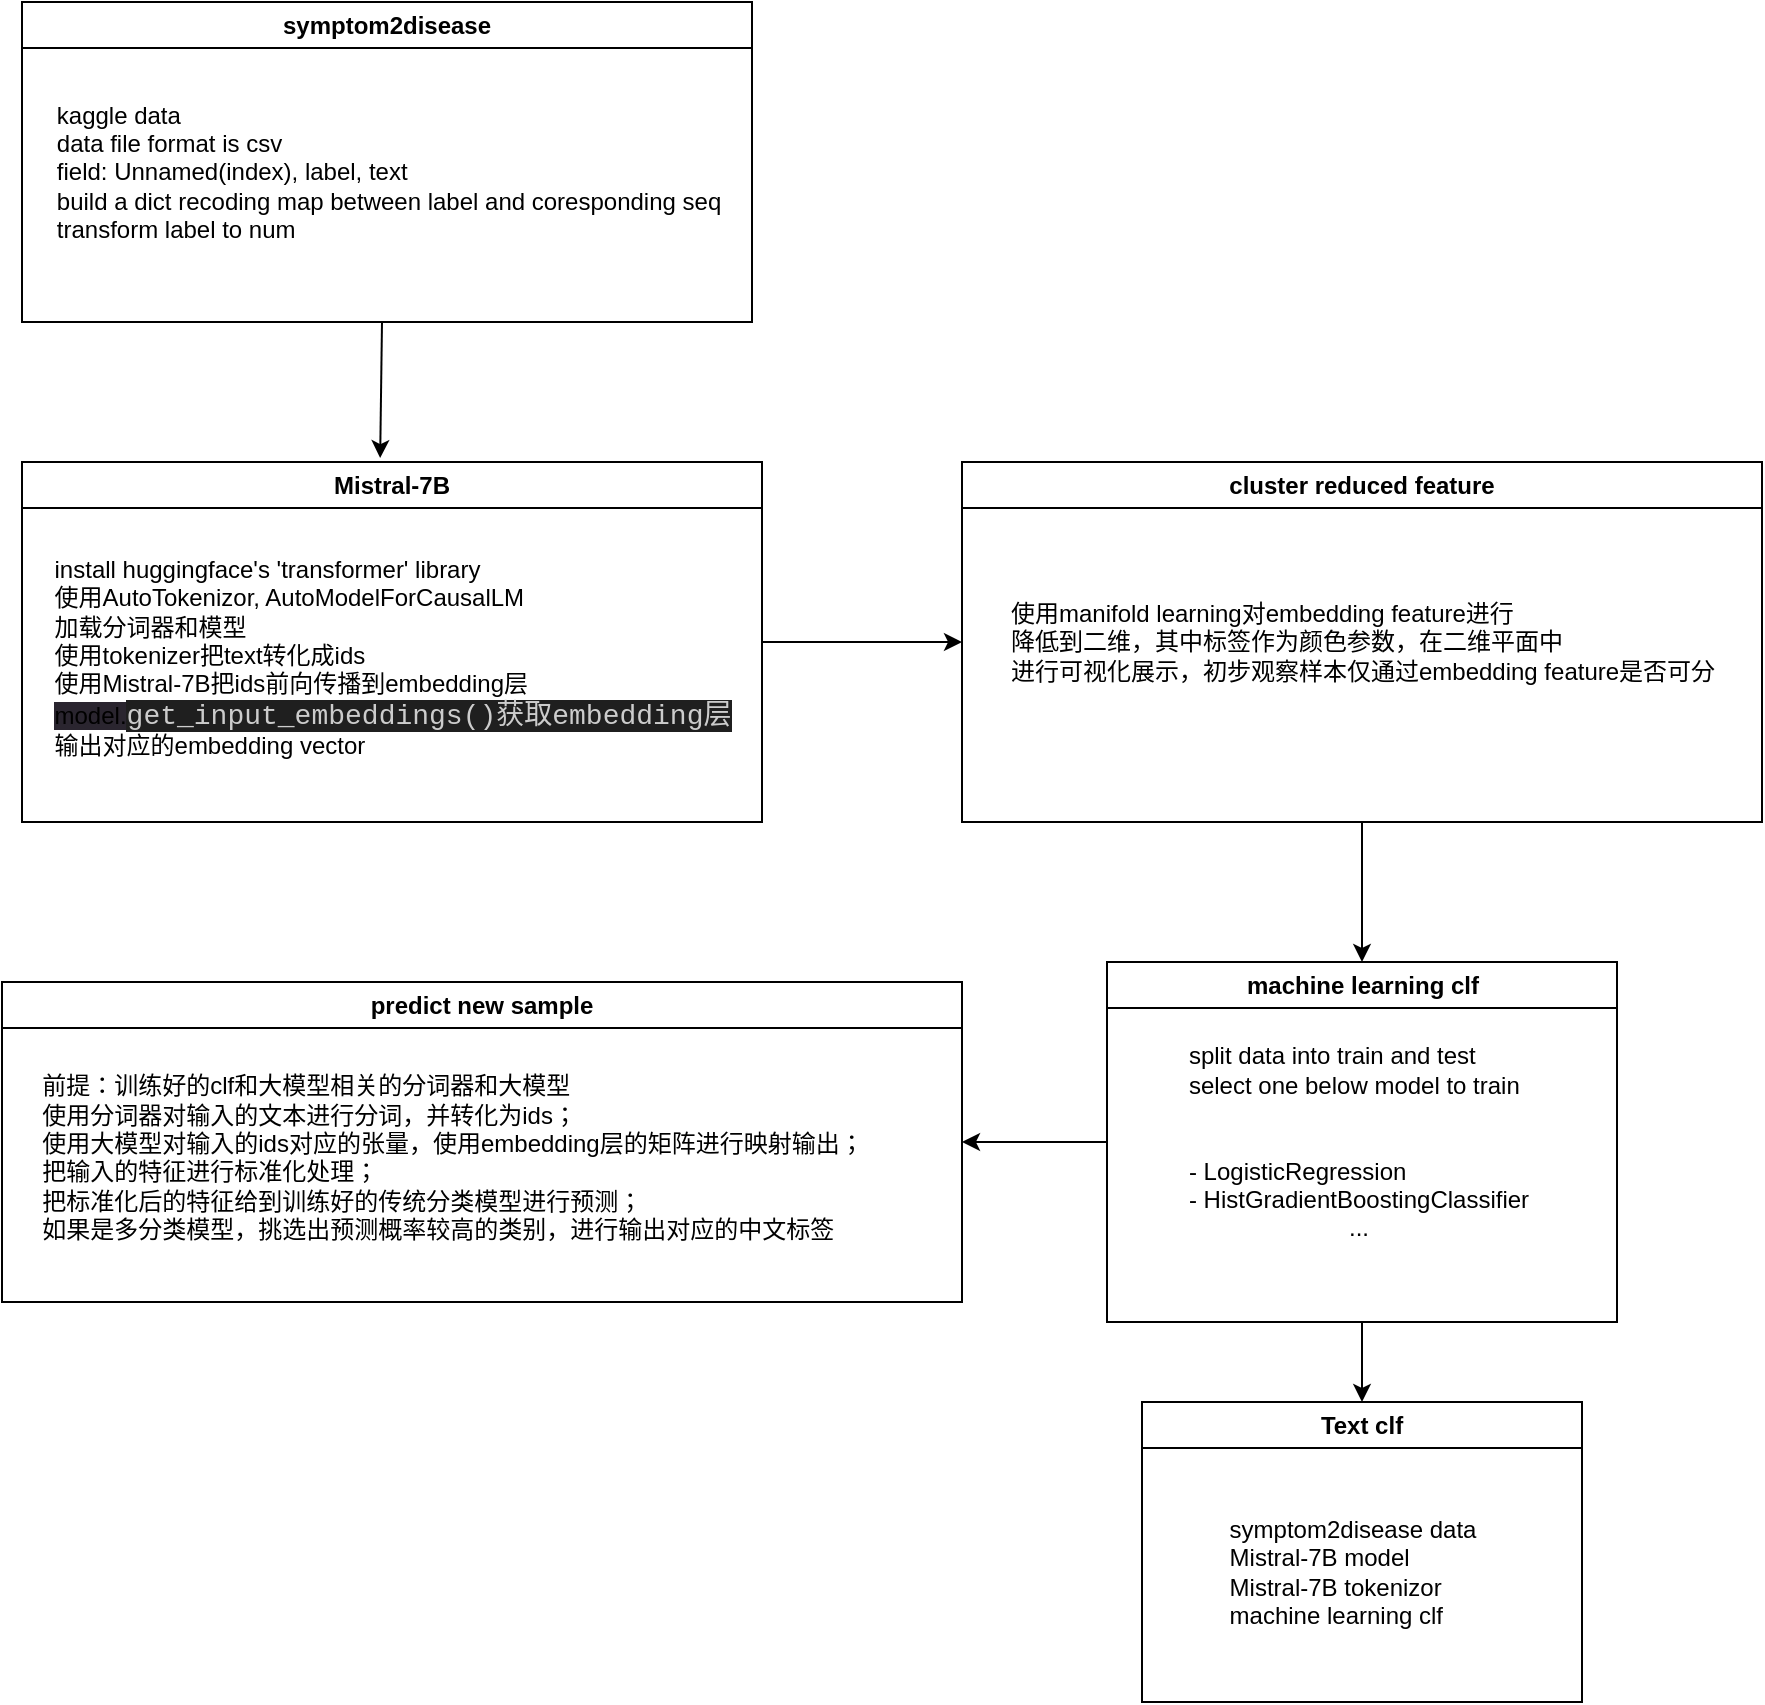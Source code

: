 <mxfile>
    <diagram id="np87cxQrKt8XLaVRCG2x" name="Page-1">
        <mxGraphModel dx="1329" dy="779" grid="1" gridSize="10" guides="1" tooltips="1" connect="1" arrows="1" fold="1" page="1" pageScale="1" pageWidth="850" pageHeight="1100" math="0" shadow="0">
            <root>
                <mxCell id="0"/>
                <mxCell id="1" parent="0"/>
                <mxCell id="2" value="symptom2disease" style="swimlane;whiteSpace=wrap;html=1;" parent="1" vertex="1">
                    <mxGeometry x="110" y="50" width="365" height="160" as="geometry"/>
                </mxCell>
                <mxCell id="5" value="&lt;div style=&quot;text-align: justify;&quot;&gt;&lt;span style=&quot;background-color: initial;&quot;&gt;kaggle data&lt;/span&gt;&lt;/div&gt;&lt;div style=&quot;text-align: justify;&quot;&gt;&lt;span style=&quot;background-color: initial;&quot;&gt;data file format is csv&lt;/span&gt;&lt;/div&gt;&lt;div style=&quot;text-align: justify;&quot;&gt;&lt;span style=&quot;background-color: initial;&quot;&gt;field: Unnamed(index), label, text&lt;/span&gt;&lt;/div&gt;&lt;div style=&quot;text-align: justify;&quot;&gt;&lt;span style=&quot;background-color: initial;&quot;&gt;build a dict recoding map between label and coresponding seq&lt;/span&gt;&lt;/div&gt;&lt;div style=&quot;text-align: justify;&quot;&gt;&lt;span style=&quot;background-color: initial;&quot;&gt;transform label to num&lt;/span&gt;&lt;/div&gt;" style="text;html=1;align=center;verticalAlign=middle;resizable=0;points=[];autosize=1;strokeColor=none;fillColor=none;" parent="2" vertex="1">
                    <mxGeometry x="2.5" y="40" width="360" height="90" as="geometry"/>
                </mxCell>
                <mxCell id="3" value="Text clf" style="swimlane;whiteSpace=wrap;html=1;" parent="1" vertex="1">
                    <mxGeometry x="670" y="750" width="220" height="150" as="geometry"/>
                </mxCell>
                <mxCell id="4" value="&lt;div style=&quot;text-align: justify;&quot;&gt;&lt;span style=&quot;background-color: initial;&quot;&gt;symptom2disease data&lt;/span&gt;&lt;/div&gt;&lt;div style=&quot;text-align: justify;&quot;&gt;&lt;span style=&quot;background-color: initial;&quot;&gt;Mistral-7B model&amp;nbsp;&lt;/span&gt;&lt;/div&gt;&lt;div style=&quot;text-align: justify;&quot;&gt;&lt;span style=&quot;background-color: initial;&quot;&gt;Mistral-7B tokenizor&lt;/span&gt;&lt;/div&gt;&lt;div style=&quot;text-align: justify;&quot;&gt;&lt;span style=&quot;background-color: initial;&quot;&gt;machine learning clf&lt;/span&gt;&lt;/div&gt;" style="text;html=1;align=center;verticalAlign=middle;resizable=0;points=[];autosize=1;strokeColor=none;fillColor=none;" parent="3" vertex="1">
                    <mxGeometry x="30" y="50" width="150" height="70" as="geometry"/>
                </mxCell>
                <mxCell id="6" value="Mistral-7B" style="swimlane;whiteSpace=wrap;html=1;" parent="1" vertex="1">
                    <mxGeometry x="110" y="280" width="370" height="180" as="geometry"/>
                </mxCell>
                <mxCell id="7" value="&lt;div style=&quot;text-align: justify;&quot;&gt;&lt;span style=&quot;background-color: initial;&quot;&gt;install huggingface's 'transformer' library&lt;/span&gt;&lt;/div&gt;&lt;div style=&quot;text-align: justify;&quot;&gt;&lt;span style=&quot;background-color: initial;&quot;&gt;使用AutoTokenizor, AutoModelForCausalLM&lt;/span&gt;&lt;/div&gt;&lt;div style=&quot;text-align: justify;&quot;&gt;&lt;span style=&quot;background-color: initial;&quot;&gt;加载分词器和模型&lt;/span&gt;&lt;/div&gt;&lt;div style=&quot;text-align: justify;&quot;&gt;使用tokenizer把text转化成ids&lt;/div&gt;&lt;div style=&quot;text-align: justify;&quot;&gt;使用Mistral-7B把ids前向传播到embedding层&lt;/div&gt;&lt;div style=&quot;text-align: justify;&quot;&gt;&lt;span style=&quot;text-align: center; background-color: rgb(42, 37, 47);&quot;&gt;model.&lt;/span&gt;&lt;span style=&quot;background-color: rgb(31, 31, 31); color: rgb(204, 204, 204); font-family: Consolas, &amp;quot;Courier New&amp;quot;, monospace; font-size: 14px; text-align: center;&quot;&gt;get_input_embeddings()获取embedding层&lt;/span&gt;&lt;/div&gt;&lt;div style=&quot;text-align: justify;&quot;&gt;输出对应的embedding vector&lt;/div&gt;&lt;div style=&quot;text-align: justify;&quot;&gt;&lt;br&gt;&lt;/div&gt;" style="text;html=1;align=center;verticalAlign=middle;resizable=0;points=[];autosize=1;strokeColor=none;fillColor=none;" parent="6" vertex="1">
                    <mxGeometry x="15" y="40" width="340" height="130" as="geometry"/>
                </mxCell>
                <mxCell id="8" value="machine learning clf" style="swimlane;whiteSpace=wrap;html=1;" parent="1" vertex="1">
                    <mxGeometry x="652.5" y="530" width="255" height="180" as="geometry"/>
                </mxCell>
                <mxCell id="9" value="&lt;div style=&quot;text-align: justify;&quot;&gt;&lt;span style=&quot;background-color: initial;&quot;&gt;split data into train and test&lt;/span&gt;&lt;/div&gt;&lt;div style=&quot;text-align: justify;&quot;&gt;&lt;span style=&quot;background-color: initial;&quot;&gt;select one below model to train&lt;/span&gt;&lt;/div&gt;&lt;span style=&quot;text-align: justify;&quot;&gt;&lt;br&gt;&lt;/span&gt;&lt;br&gt;&lt;div style=&quot;text-align: justify;&quot;&gt;&lt;span style=&quot;background-color: initial;&quot;&gt;- LogisticRegression&lt;/span&gt;&lt;/div&gt;&lt;span style=&quot;text-align: justify;&quot;&gt;- HistGradientBoostingClassifier&lt;br&gt;...&lt;br&gt;&lt;/span&gt;" style="text;html=1;align=center;verticalAlign=middle;resizable=0;points=[];autosize=1;strokeColor=none;fillColor=none;" parent="8" vertex="1">
                    <mxGeometry x="30" y="35" width="190" height="110" as="geometry"/>
                </mxCell>
                <mxCell id="10" value="predict new sample" style="swimlane;whiteSpace=wrap;html=1;" vertex="1" parent="1">
                    <mxGeometry x="100" y="540" width="480" height="160" as="geometry"/>
                </mxCell>
                <mxCell id="11" value="&lt;div style=&quot;text-align: justify;&quot;&gt;&lt;span style=&quot;background-color: initial;&quot;&gt;前提：训练好的clf和大模型相关的分词器和大模型&lt;/span&gt;&lt;/div&gt;&lt;div style=&quot;text-align: justify;&quot;&gt;&lt;span style=&quot;background-color: initial;&quot;&gt;使用分词器对输入的文本进行分词，并转化为ids；&lt;/span&gt;&lt;/div&gt;&lt;div style=&quot;text-align: justify;&quot;&gt;&lt;span style=&quot;background-color: initial;&quot;&gt;使用大模型对输入的ids对应的张量，使用embedding层的矩阵进行映射输出；&lt;/span&gt;&lt;/div&gt;&lt;div style=&quot;text-align: justify;&quot;&gt;&lt;span style=&quot;background-color: initial;&quot;&gt;把输入的特征进行标准化处理；&lt;/span&gt;&lt;/div&gt;&lt;div style=&quot;text-align: justify;&quot;&gt;&lt;span style=&quot;background-color: initial;&quot;&gt;把标准化后的特征给到训练好的传统分类模型进行预测；&lt;/span&gt;&lt;/div&gt;&lt;div style=&quot;text-align: justify;&quot;&gt;如果是多分类模型，挑选出预测概率较高的类别，进行输出对应的中文标签&lt;/div&gt;&lt;div style=&quot;text-align: justify;&quot;&gt;&lt;span style=&quot;background-color: initial;&quot;&gt;&lt;br&gt;&lt;/span&gt;&lt;/div&gt;" style="text;html=1;align=center;verticalAlign=middle;resizable=0;points=[];autosize=1;strokeColor=none;fillColor=none;" vertex="1" parent="10">
                    <mxGeometry x="10" y="40" width="430" height="110" as="geometry"/>
                </mxCell>
                <mxCell id="12" value="cluster reduced feature" style="swimlane;whiteSpace=wrap;html=1;" vertex="1" parent="1">
                    <mxGeometry x="580" y="280" width="400" height="180" as="geometry"/>
                </mxCell>
                <mxCell id="13" value="&lt;div style=&quot;text-align: justify;&quot;&gt;使用manifold learning对embedding feature进行&lt;/div&gt;&lt;div style=&quot;text-align: justify;&quot;&gt;降低到二维，其中标签作为颜色参数，在二维平面中&lt;/div&gt;&lt;div style=&quot;text-align: justify;&quot;&gt;进行可视化展示，初步观察样本仅通过embedding feature是否可分&lt;/div&gt;" style="text;html=1;align=center;verticalAlign=middle;resizable=0;points=[];autosize=1;strokeColor=none;fillColor=none;" vertex="1" parent="12">
                    <mxGeometry x="10" y="60" width="380" height="60" as="geometry"/>
                </mxCell>
                <mxCell id="14" value="" style="endArrow=classic;html=1;entryX=0.484;entryY=-0.011;entryDx=0;entryDy=0;entryPerimeter=0;" edge="1" parent="1" target="6">
                    <mxGeometry width="50" height="50" relative="1" as="geometry">
                        <mxPoint x="290" y="210" as="sourcePoint"/>
                        <mxPoint x="600" y="300" as="targetPoint"/>
                    </mxGeometry>
                </mxCell>
                <mxCell id="15" value="" style="endArrow=classic;html=1;exitX=1;exitY=0.5;exitDx=0;exitDy=0;entryX=0;entryY=0.5;entryDx=0;entryDy=0;" edge="1" parent="1" source="6" target="12">
                    <mxGeometry width="50" height="50" relative="1" as="geometry">
                        <mxPoint x="550" y="350" as="sourcePoint"/>
                        <mxPoint x="600" y="300" as="targetPoint"/>
                    </mxGeometry>
                </mxCell>
                <mxCell id="16" value="" style="endArrow=classic;html=1;exitX=0.5;exitY=1;exitDx=0;exitDy=0;entryX=0.5;entryY=0;entryDx=0;entryDy=0;" edge="1" parent="1" source="12" target="8">
                    <mxGeometry width="50" height="50" relative="1" as="geometry">
                        <mxPoint x="550" y="650" as="sourcePoint"/>
                        <mxPoint x="600" y="600" as="targetPoint"/>
                    </mxGeometry>
                </mxCell>
                <mxCell id="17" value="" style="endArrow=classic;html=1;exitX=0.5;exitY=1;exitDx=0;exitDy=0;entryX=0.5;entryY=0;entryDx=0;entryDy=0;" edge="1" parent="1" source="8" target="3">
                    <mxGeometry width="50" height="50" relative="1" as="geometry">
                        <mxPoint x="550" y="650" as="sourcePoint"/>
                        <mxPoint x="600" y="600" as="targetPoint"/>
                    </mxGeometry>
                </mxCell>
                <mxCell id="18" value="" style="endArrow=classic;html=1;exitX=0;exitY=0.5;exitDx=0;exitDy=0;entryX=1;entryY=0.5;entryDx=0;entryDy=0;" edge="1" parent="1" source="8" target="10">
                    <mxGeometry width="50" height="50" relative="1" as="geometry">
                        <mxPoint x="550" y="650" as="sourcePoint"/>
                        <mxPoint x="600" y="600" as="targetPoint"/>
                    </mxGeometry>
                </mxCell>
            </root>
        </mxGraphModel>
    </diagram>
</mxfile>